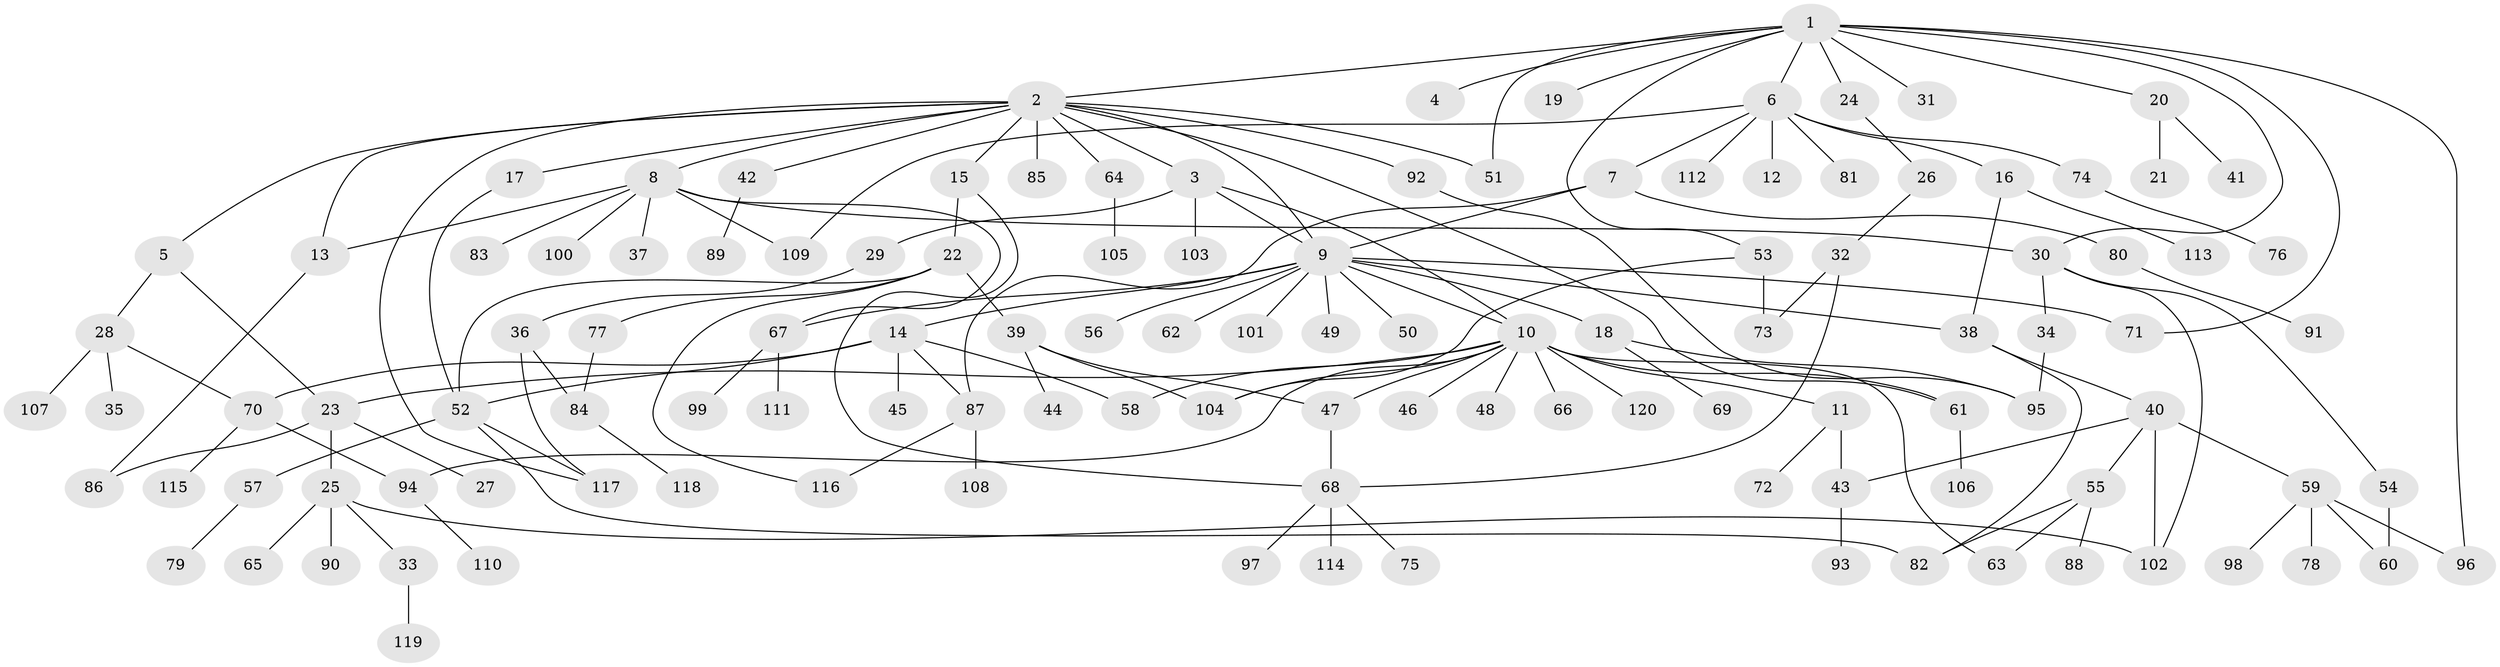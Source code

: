 // coarse degree distribution, {9: 0.02631578947368421, 17: 0.02631578947368421, 8: 0.07894736842105263, 5: 0.07894736842105263, 7: 0.02631578947368421, 3: 0.2631578947368421, 2: 0.23684210526315788, 1: 0.21052631578947367, 4: 0.02631578947368421, 6: 0.02631578947368421}
// Generated by graph-tools (version 1.1) at 2025/50/03/04/25 22:50:26]
// undirected, 120 vertices, 158 edges
graph export_dot {
  node [color=gray90,style=filled];
  1;
  2;
  3;
  4;
  5;
  6;
  7;
  8;
  9;
  10;
  11;
  12;
  13;
  14;
  15;
  16;
  17;
  18;
  19;
  20;
  21;
  22;
  23;
  24;
  25;
  26;
  27;
  28;
  29;
  30;
  31;
  32;
  33;
  34;
  35;
  36;
  37;
  38;
  39;
  40;
  41;
  42;
  43;
  44;
  45;
  46;
  47;
  48;
  49;
  50;
  51;
  52;
  53;
  54;
  55;
  56;
  57;
  58;
  59;
  60;
  61;
  62;
  63;
  64;
  65;
  66;
  67;
  68;
  69;
  70;
  71;
  72;
  73;
  74;
  75;
  76;
  77;
  78;
  79;
  80;
  81;
  82;
  83;
  84;
  85;
  86;
  87;
  88;
  89;
  90;
  91;
  92;
  93;
  94;
  95;
  96;
  97;
  98;
  99;
  100;
  101;
  102;
  103;
  104;
  105;
  106;
  107;
  108;
  109;
  110;
  111;
  112;
  113;
  114;
  115;
  116;
  117;
  118;
  119;
  120;
  1 -- 2;
  1 -- 4;
  1 -- 6;
  1 -- 19;
  1 -- 20;
  1 -- 24;
  1 -- 30;
  1 -- 31;
  1 -- 51;
  1 -- 53;
  1 -- 71;
  1 -- 96;
  2 -- 3;
  2 -- 5;
  2 -- 8;
  2 -- 9;
  2 -- 13;
  2 -- 15;
  2 -- 17;
  2 -- 42;
  2 -- 51;
  2 -- 61;
  2 -- 64;
  2 -- 85;
  2 -- 92;
  2 -- 117;
  3 -- 9;
  3 -- 10;
  3 -- 29;
  3 -- 103;
  5 -- 23;
  5 -- 28;
  6 -- 7;
  6 -- 12;
  6 -- 16;
  6 -- 74;
  6 -- 81;
  6 -- 109;
  6 -- 112;
  7 -- 9;
  7 -- 80;
  7 -- 87;
  8 -- 13;
  8 -- 30;
  8 -- 37;
  8 -- 67;
  8 -- 83;
  8 -- 100;
  8 -- 109;
  9 -- 10;
  9 -- 14;
  9 -- 18;
  9 -- 38;
  9 -- 49;
  9 -- 50;
  9 -- 56;
  9 -- 62;
  9 -- 67;
  9 -- 71;
  9 -- 101;
  10 -- 11;
  10 -- 23;
  10 -- 46;
  10 -- 47;
  10 -- 48;
  10 -- 58;
  10 -- 61;
  10 -- 63;
  10 -- 66;
  10 -- 94;
  10 -- 104;
  10 -- 120;
  11 -- 43;
  11 -- 72;
  13 -- 86;
  14 -- 45;
  14 -- 52;
  14 -- 58;
  14 -- 70;
  14 -- 87;
  15 -- 22;
  15 -- 68;
  16 -- 38;
  16 -- 113;
  17 -- 52;
  18 -- 69;
  18 -- 95;
  20 -- 21;
  20 -- 41;
  22 -- 39;
  22 -- 52;
  22 -- 77;
  22 -- 116;
  23 -- 25;
  23 -- 27;
  23 -- 86;
  24 -- 26;
  25 -- 33;
  25 -- 65;
  25 -- 90;
  25 -- 102;
  26 -- 32;
  28 -- 35;
  28 -- 70;
  28 -- 107;
  29 -- 36;
  30 -- 34;
  30 -- 54;
  30 -- 102;
  32 -- 68;
  32 -- 73;
  33 -- 119;
  34 -- 95;
  36 -- 84;
  36 -- 117;
  38 -- 40;
  38 -- 82;
  39 -- 44;
  39 -- 47;
  39 -- 104;
  40 -- 43;
  40 -- 55;
  40 -- 59;
  40 -- 102;
  42 -- 89;
  43 -- 93;
  47 -- 68;
  52 -- 57;
  52 -- 82;
  52 -- 117;
  53 -- 73;
  53 -- 104;
  54 -- 60;
  55 -- 63;
  55 -- 82;
  55 -- 88;
  57 -- 79;
  59 -- 60;
  59 -- 78;
  59 -- 96;
  59 -- 98;
  61 -- 106;
  64 -- 105;
  67 -- 99;
  67 -- 111;
  68 -- 75;
  68 -- 97;
  68 -- 114;
  70 -- 94;
  70 -- 115;
  74 -- 76;
  77 -- 84;
  80 -- 91;
  84 -- 118;
  87 -- 108;
  87 -- 116;
  92 -- 95;
  94 -- 110;
}
